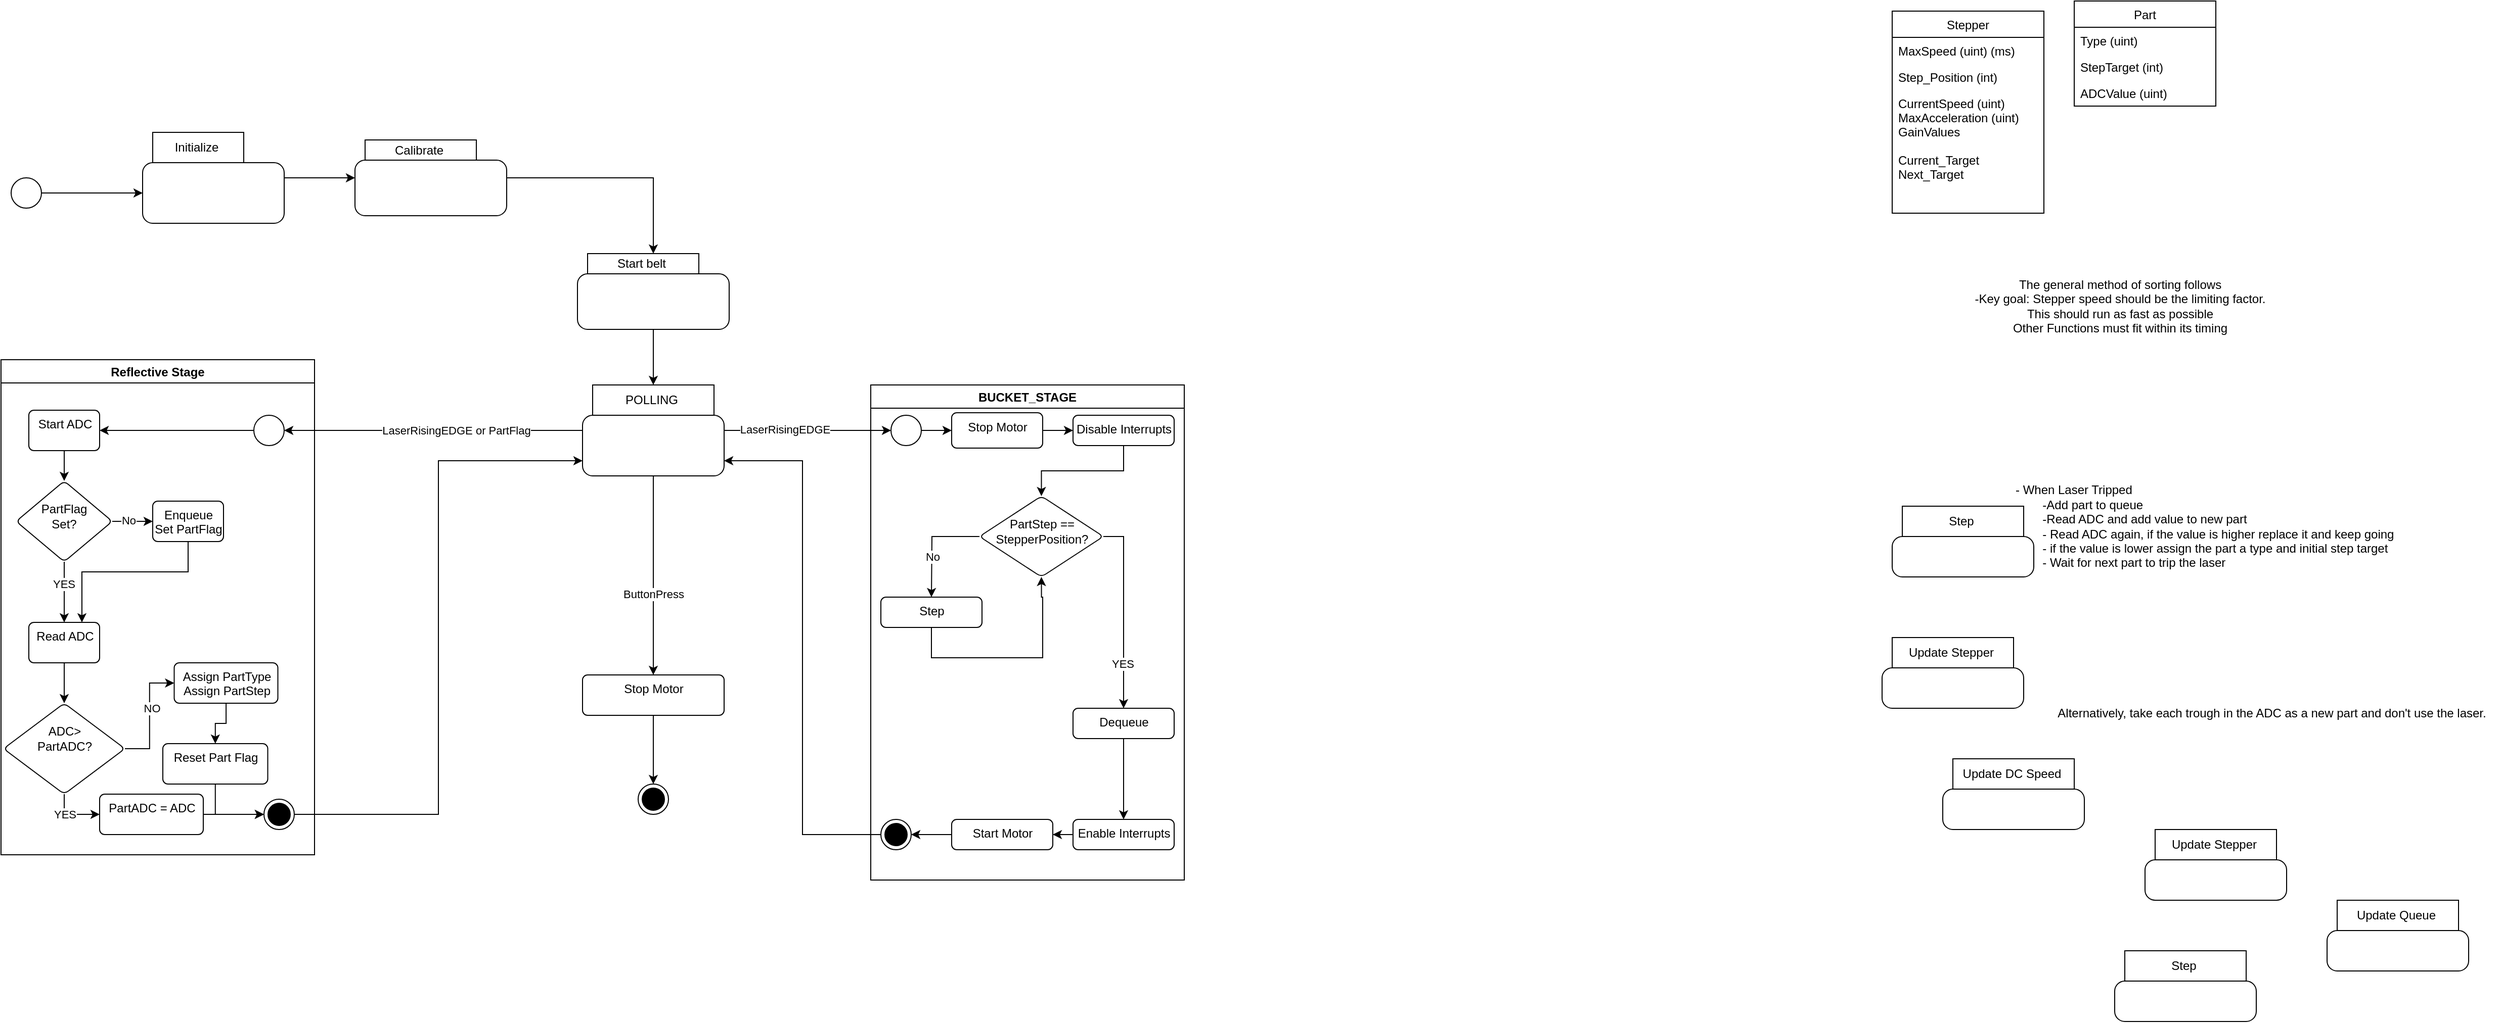 <mxfile version="20.3.0" type="device"><diagram id="7IfYinIZd6IWLcuc5VKz" name="Page-1"><mxGraphModel dx="862" dy="924" grid="0" gridSize="10" guides="0" tooltips="1" connect="1" arrows="1" fold="1" page="0" pageScale="1" pageWidth="850" pageHeight="1100" math="0" shadow="0"><root><mxCell id="0"/><mxCell id="1" parent="0"/><mxCell id="WSkkFUZwGuXFYrLiSKYS-3" style="edgeStyle=orthogonalEdgeStyle;rounded=0;orthogonalLoop=1;jettySize=auto;html=1;entryX=0;entryY=0;entryDx=0;entryDy=60;entryPerimeter=0;" edge="1" parent="1" source="WSkkFUZwGuXFYrLiSKYS-1" target="WSkkFUZwGuXFYrLiSKYS-2"><mxGeometry relative="1" as="geometry"/></mxCell><mxCell id="WSkkFUZwGuXFYrLiSKYS-1" value="" style="ellipse;fillColor=#ffffff;strokeColor=#000000;" vertex="1" parent="1"><mxGeometry x="50" y="125" width="30" height="30" as="geometry"/></mxCell><mxCell id="WSkkFUZwGuXFYrLiSKYS-5" value="" style="edgeStyle=orthogonalEdgeStyle;rounded=0;orthogonalLoop=1;jettySize=auto;html=1;" edge="1" parent="1" source="WSkkFUZwGuXFYrLiSKYS-2" target="WSkkFUZwGuXFYrLiSKYS-4"><mxGeometry relative="1" as="geometry"/></mxCell><mxCell id="WSkkFUZwGuXFYrLiSKYS-2" value="Initialize" style="shape=folder;align=center;verticalAlign=middle;fontStyle=0;tabWidth=100;tabHeight=30;tabPosition=left;html=1;boundedLbl=1;labelInHeader=1;rounded=1;absoluteArcSize=1;arcSize=10;" vertex="1" parent="1"><mxGeometry x="180" y="80" width="140" height="90" as="geometry"/></mxCell><mxCell id="WSkkFUZwGuXFYrLiSKYS-9" value="" style="edgeStyle=orthogonalEdgeStyle;rounded=0;orthogonalLoop=1;jettySize=auto;html=1;" edge="1" parent="1" source="WSkkFUZwGuXFYrLiSKYS-4" target="WSkkFUZwGuXFYrLiSKYS-8"><mxGeometry relative="1" as="geometry"/></mxCell><mxCell id="WSkkFUZwGuXFYrLiSKYS-4" value="Calibrate" style="shape=folder;align=center;verticalAlign=middle;fontStyle=0;tabWidth=120;tabHeight=20;tabPosition=left;html=1;boundedLbl=1;labelInHeader=1;rounded=1;absoluteArcSize=1;arcSize=10;" vertex="1" parent="1"><mxGeometry x="390" y="87.5" width="150" height="75" as="geometry"/></mxCell><mxCell id="WSkkFUZwGuXFYrLiSKYS-34" style="edgeStyle=orthogonalEdgeStyle;rounded=0;orthogonalLoop=1;jettySize=auto;html=1;" edge="1" parent="1" source="WSkkFUZwGuXFYrLiSKYS-8" target="WSkkFUZwGuXFYrLiSKYS-18"><mxGeometry relative="1" as="geometry"/></mxCell><mxCell id="WSkkFUZwGuXFYrLiSKYS-8" value="Start belt" style="shape=folder;align=center;verticalAlign=middle;fontStyle=0;tabWidth=120;tabHeight=20;tabPosition=left;html=1;boundedLbl=1;labelInHeader=1;rounded=1;absoluteArcSize=1;arcSize=10;" vertex="1" parent="1"><mxGeometry x="610" y="200" width="150" height="75" as="geometry"/></mxCell><mxCell id="WSkkFUZwGuXFYrLiSKYS-11" value="Step" style="shape=folder;align=center;verticalAlign=middle;fontStyle=0;tabWidth=130;tabHeight=30;tabPosition=left;html=1;boundedLbl=1;labelInHeader=1;rounded=1;absoluteArcSize=1;arcSize=10;" vertex="1" parent="1"><mxGeometry x="1910" y="450" width="140" height="70" as="geometry"/></mxCell><mxCell id="WSkkFUZwGuXFYrLiSKYS-13" value="Step" style="shape=folder;align=center;verticalAlign=middle;fontStyle=0;tabWidth=130;tabHeight=30;tabPosition=left;html=1;boundedLbl=1;labelInHeader=1;rounded=1;absoluteArcSize=1;arcSize=10;" vertex="1" parent="1"><mxGeometry x="2130" y="890" width="140" height="70" as="geometry"/></mxCell><mxCell id="WSkkFUZwGuXFYrLiSKYS-14" value="Update Queue" style="shape=folder;align=center;verticalAlign=middle;fontStyle=0;tabWidth=130;tabHeight=30;tabPosition=left;html=1;boundedLbl=1;labelInHeader=1;rounded=1;absoluteArcSize=1;arcSize=10;" vertex="1" parent="1"><mxGeometry x="2340" y="840" width="140" height="70" as="geometry"/></mxCell><mxCell id="WSkkFUZwGuXFYrLiSKYS-15" value="Update DC Speed" style="shape=folder;align=center;verticalAlign=middle;fontStyle=0;tabWidth=130;tabHeight=30;tabPosition=left;html=1;boundedLbl=1;labelInHeader=1;rounded=1;absoluteArcSize=1;arcSize=10;" vertex="1" parent="1"><mxGeometry x="1960" y="700" width="140" height="70" as="geometry"/></mxCell><mxCell id="WSkkFUZwGuXFYrLiSKYS-16" value="Update Stepper" style="shape=folder;align=center;verticalAlign=middle;fontStyle=0;tabWidth=130;tabHeight=30;tabPosition=left;html=1;boundedLbl=1;labelInHeader=1;rounded=1;absoluteArcSize=1;arcSize=10;" vertex="1" parent="1"><mxGeometry x="2160" y="770" width="140" height="70" as="geometry"/></mxCell><mxCell id="WSkkFUZwGuXFYrLiSKYS-17" value="Update Stepper" style="shape=folder;align=center;verticalAlign=middle;fontStyle=0;tabWidth=130;tabHeight=30;tabPosition=left;html=1;boundedLbl=1;labelInHeader=1;rounded=1;absoluteArcSize=1;arcSize=10;" vertex="1" parent="1"><mxGeometry x="1900" y="580" width="140" height="70" as="geometry"/></mxCell><mxCell id="WSkkFUZwGuXFYrLiSKYS-73" style="edgeStyle=orthogonalEdgeStyle;rounded=0;orthogonalLoop=1;jettySize=auto;html=1;entryX=1;entryY=0.5;entryDx=0;entryDy=0;exitX=0;exitY=0;exitDx=0;exitDy=45;exitPerimeter=0;" edge="1" parent="1" source="WSkkFUZwGuXFYrLiSKYS-18" target="WSkkFUZwGuXFYrLiSKYS-63"><mxGeometry relative="1" as="geometry"><Array as="points"><mxPoint x="340" y="375"/><mxPoint x="340" y="375"/></Array></mxGeometry></mxCell><mxCell id="WSkkFUZwGuXFYrLiSKYS-75" value="LaserRisingEDGE or PartFlag" style="edgeLabel;html=1;align=center;verticalAlign=middle;resizable=0;points=[];" vertex="1" connectable="0" parent="WSkkFUZwGuXFYrLiSKYS-73"><mxGeometry x="-0.403" relative="1" as="geometry"><mxPoint x="-37" as="offset"/></mxGeometry></mxCell><mxCell id="WSkkFUZwGuXFYrLiSKYS-103" style="edgeStyle=orthogonalEdgeStyle;rounded=0;orthogonalLoop=1;jettySize=auto;html=1;entryX=0;entryY=0.5;entryDx=0;entryDy=0;" edge="1" parent="1" source="WSkkFUZwGuXFYrLiSKYS-18" target="WSkkFUZwGuXFYrLiSKYS-102"><mxGeometry relative="1" as="geometry"/></mxCell><mxCell id="WSkkFUZwGuXFYrLiSKYS-104" value="LaserRisingEDGE" style="edgeLabel;html=1;align=center;verticalAlign=middle;resizable=0;points=[];" vertex="1" connectable="0" parent="WSkkFUZwGuXFYrLiSKYS-103"><mxGeometry x="-0.273" y="1" relative="1" as="geometry"><mxPoint as="offset"/></mxGeometry></mxCell><mxCell id="WSkkFUZwGuXFYrLiSKYS-128" style="edgeStyle=orthogonalEdgeStyle;rounded=0;orthogonalLoop=1;jettySize=auto;html=1;entryX=0.5;entryY=0;entryDx=0;entryDy=0;" edge="1" parent="1" source="WSkkFUZwGuXFYrLiSKYS-18" target="WSkkFUZwGuXFYrLiSKYS-129"><mxGeometry relative="1" as="geometry"><mxPoint x="678.25" y="565.25" as="targetPoint"/><Array as="points"><mxPoint x="685" y="604"/></Array></mxGeometry></mxCell><mxCell id="WSkkFUZwGuXFYrLiSKYS-130" value="ButtonPress" style="edgeLabel;html=1;align=center;verticalAlign=middle;resizable=0;points=[];" vertex="1" connectable="0" parent="WSkkFUZwGuXFYrLiSKYS-128"><mxGeometry x="0.194" relative="1" as="geometry"><mxPoint y="-1" as="offset"/></mxGeometry></mxCell><mxCell id="WSkkFUZwGuXFYrLiSKYS-18" value="POLLING" style="shape=folder;align=center;verticalAlign=middle;fontStyle=0;tabWidth=130;tabHeight=30;tabPosition=left;html=1;boundedLbl=1;labelInHeader=1;rounded=1;absoluteArcSize=1;arcSize=10;" vertex="1" parent="1"><mxGeometry x="615" y="330" width="140" height="90" as="geometry"/></mxCell><mxCell id="WSkkFUZwGuXFYrLiSKYS-19" value="Part" style="swimlane;fontStyle=0;childLayout=stackLayout;horizontal=1;startSize=26;fillColor=none;horizontalStack=0;resizeParent=1;resizeParentMax=0;resizeLast=0;collapsible=1;marginBottom=0;" vertex="1" parent="1"><mxGeometry x="2090" y="-50" width="140" height="104" as="geometry"/></mxCell><mxCell id="WSkkFUZwGuXFYrLiSKYS-20" value="Type (uint)" style="text;strokeColor=none;fillColor=none;align=left;verticalAlign=top;spacingLeft=4;spacingRight=4;overflow=hidden;rotatable=0;points=[[0,0.5],[1,0.5]];portConstraint=eastwest;" vertex="1" parent="WSkkFUZwGuXFYrLiSKYS-19"><mxGeometry y="26" width="140" height="26" as="geometry"/></mxCell><mxCell id="WSkkFUZwGuXFYrLiSKYS-21" value="StepTarget (int)" style="text;strokeColor=none;fillColor=none;align=left;verticalAlign=top;spacingLeft=4;spacingRight=4;overflow=hidden;rotatable=0;points=[[0,0.5],[1,0.5]];portConstraint=eastwest;" vertex="1" parent="WSkkFUZwGuXFYrLiSKYS-19"><mxGeometry y="52" width="140" height="26" as="geometry"/></mxCell><mxCell id="WSkkFUZwGuXFYrLiSKYS-22" value="ADCValue (uint)" style="text;strokeColor=none;fillColor=none;align=left;verticalAlign=top;spacingLeft=4;spacingRight=4;overflow=hidden;rotatable=0;points=[[0,0.5],[1,0.5]];portConstraint=eastwest;" vertex="1" parent="WSkkFUZwGuXFYrLiSKYS-19"><mxGeometry y="78" width="140" height="26" as="geometry"/></mxCell><mxCell id="WSkkFUZwGuXFYrLiSKYS-23" value="The general method of sorting follows&lt;br&gt;-Key goal: Stepper speed should be the limiting factor.&lt;br&gt;This should run as fast as possible&lt;br&gt;Other Functions must fit within its timing&lt;br&gt;" style="text;html=1;align=center;verticalAlign=middle;resizable=0;points=[];autosize=1;strokeColor=none;fillColor=none;" vertex="1" parent="1"><mxGeometry x="1980" y="217" width="310" height="70" as="geometry"/></mxCell><mxCell id="WSkkFUZwGuXFYrLiSKYS-24" value="- When Laser Tripped&lt;br&gt;&lt;span style=&quot;white-space: pre;&quot;&gt;&#9;&lt;/span&gt;-Add part to queue&lt;br&gt;&lt;span style=&quot;white-space: pre;&quot;&gt;&#9;&lt;/span&gt;-Read ADC and add value to new part&lt;br&gt;&lt;span style=&quot;white-space: pre;&quot;&gt;&#9;&lt;/span&gt;- Read ADC again, if the value is higher replace it and keep going&lt;br&gt;&lt;span style=&quot;white-space: pre;&quot;&gt;&#9;&lt;/span&gt;- if the value is lower assign the part a type and initial step target&lt;br&gt;&lt;span style=&quot;white-space: pre;&quot;&gt;&#9;&lt;/span&gt;- Wait for next part to trip the laser" style="text;html=1;align=left;verticalAlign=middle;resizable=0;points=[];autosize=1;strokeColor=none;fillColor=none;" vertex="1" parent="1"><mxGeometry x="2030" y="420" width="400" height="100" as="geometry"/></mxCell><mxCell id="WSkkFUZwGuXFYrLiSKYS-25" value="Alternatively, take each trough in the ADC as a new part and don't use the laser." style="text;html=1;align=center;verticalAlign=middle;resizable=0;points=[];autosize=1;strokeColor=none;fillColor=none;" vertex="1" parent="1"><mxGeometry x="2060" y="640" width="450" height="30" as="geometry"/></mxCell><mxCell id="WSkkFUZwGuXFYrLiSKYS-26" value="Stepper" style="swimlane;fontStyle=0;childLayout=stackLayout;horizontal=1;startSize=26;fillColor=none;horizontalStack=0;resizeParent=1;resizeParentMax=0;resizeLast=0;collapsible=1;marginBottom=0;" vertex="1" parent="1"><mxGeometry x="1910" y="-40" width="150" height="200" as="geometry"/></mxCell><mxCell id="WSkkFUZwGuXFYrLiSKYS-27" value="MaxSpeed (uint) (ms)" style="text;strokeColor=none;fillColor=none;align=left;verticalAlign=top;spacingLeft=4;spacingRight=4;overflow=hidden;rotatable=0;points=[[0,0.5],[1,0.5]];portConstraint=eastwest;" vertex="1" parent="WSkkFUZwGuXFYrLiSKYS-26"><mxGeometry y="26" width="150" height="26" as="geometry"/></mxCell><mxCell id="WSkkFUZwGuXFYrLiSKYS-28" value="Step_Position (int)" style="text;strokeColor=none;fillColor=none;align=left;verticalAlign=top;spacingLeft=4;spacingRight=4;overflow=hidden;rotatable=0;points=[[0,0.5],[1,0.5]];portConstraint=eastwest;" vertex="1" parent="WSkkFUZwGuXFYrLiSKYS-26"><mxGeometry y="52" width="150" height="26" as="geometry"/></mxCell><mxCell id="WSkkFUZwGuXFYrLiSKYS-29" value="CurrentSpeed (uint)&#10;MaxAcceleration (uint)&#10;GainValues&#10;&#10;Current_Target&#10;Next_Target&#10;" style="text;strokeColor=none;fillColor=none;align=left;verticalAlign=top;spacingLeft=4;spacingRight=4;overflow=hidden;rotatable=0;points=[[0,0.5],[1,0.5]];portConstraint=eastwest;" vertex="1" parent="WSkkFUZwGuXFYrLiSKYS-26"><mxGeometry y="78" width="150" height="122" as="geometry"/></mxCell><mxCell id="WSkkFUZwGuXFYrLiSKYS-40" value="Reflective Stage" style="swimlane;" vertex="1" parent="1"><mxGeometry x="40" y="305" width="310" height="490" as="geometry"/></mxCell><mxCell id="WSkkFUZwGuXFYrLiSKYS-42" value="Start ADC" style="html=1;align=center;verticalAlign=top;rounded=1;absoluteArcSize=1;arcSize=10;dashed=0;" vertex="1" parent="WSkkFUZwGuXFYrLiSKYS-40"><mxGeometry x="27.5" y="50" width="70" height="40" as="geometry"/></mxCell><mxCell id="WSkkFUZwGuXFYrLiSKYS-44" value="&lt;br&gt;PartFlag&lt;br&gt;Set?" style="rhombus;whiteSpace=wrap;html=1;verticalAlign=top;rounded=1;arcSize=10;dashed=0;" vertex="1" parent="WSkkFUZwGuXFYrLiSKYS-40"><mxGeometry x="15" y="120" width="95" height="80" as="geometry"/></mxCell><mxCell id="WSkkFUZwGuXFYrLiSKYS-45" value="" style="edgeStyle=orthogonalEdgeStyle;rounded=0;orthogonalLoop=1;jettySize=auto;html=1;" edge="1" parent="WSkkFUZwGuXFYrLiSKYS-40" source="WSkkFUZwGuXFYrLiSKYS-42" target="WSkkFUZwGuXFYrLiSKYS-44"><mxGeometry relative="1" as="geometry"/></mxCell><mxCell id="WSkkFUZwGuXFYrLiSKYS-52" style="edgeStyle=orthogonalEdgeStyle;rounded=0;orthogonalLoop=1;jettySize=auto;html=1;entryX=0.75;entryY=0;entryDx=0;entryDy=0;" edge="1" parent="WSkkFUZwGuXFYrLiSKYS-40" source="WSkkFUZwGuXFYrLiSKYS-48" target="WSkkFUZwGuXFYrLiSKYS-51"><mxGeometry relative="1" as="geometry"><Array as="points"><mxPoint x="185" y="210"/><mxPoint x="80" y="210"/></Array></mxGeometry></mxCell><mxCell id="WSkkFUZwGuXFYrLiSKYS-48" value="Enqueue&lt;br&gt;Set PartFlag" style="html=1;align=center;verticalAlign=top;rounded=1;absoluteArcSize=1;arcSize=10;dashed=0;" vertex="1" parent="WSkkFUZwGuXFYrLiSKYS-40"><mxGeometry x="150" y="140" width="70" height="40" as="geometry"/></mxCell><mxCell id="WSkkFUZwGuXFYrLiSKYS-46" style="edgeStyle=orthogonalEdgeStyle;rounded=0;orthogonalLoop=1;jettySize=auto;html=1;entryX=0;entryY=0.5;entryDx=0;entryDy=0;" edge="1" parent="WSkkFUZwGuXFYrLiSKYS-40" source="WSkkFUZwGuXFYrLiSKYS-44" target="WSkkFUZwGuXFYrLiSKYS-48"><mxGeometry relative="1" as="geometry"><mxPoint x="240" y="140" as="targetPoint"/></mxGeometry></mxCell><mxCell id="WSkkFUZwGuXFYrLiSKYS-47" value="No" style="edgeLabel;html=1;align=center;verticalAlign=middle;resizable=0;points=[];" vertex="1" connectable="0" parent="WSkkFUZwGuXFYrLiSKYS-46"><mxGeometry x="-0.202" y="1" relative="1" as="geometry"><mxPoint as="offset"/></mxGeometry></mxCell><mxCell id="WSkkFUZwGuXFYrLiSKYS-57" style="edgeStyle=orthogonalEdgeStyle;rounded=0;orthogonalLoop=1;jettySize=auto;html=1;entryX=0.5;entryY=0;entryDx=0;entryDy=0;" edge="1" parent="WSkkFUZwGuXFYrLiSKYS-40" source="WSkkFUZwGuXFYrLiSKYS-51" target="WSkkFUZwGuXFYrLiSKYS-54"><mxGeometry relative="1" as="geometry"/></mxCell><mxCell id="WSkkFUZwGuXFYrLiSKYS-51" value="Read ADC" style="html=1;align=center;verticalAlign=top;rounded=1;absoluteArcSize=1;arcSize=10;dashed=0;" vertex="1" parent="WSkkFUZwGuXFYrLiSKYS-40"><mxGeometry x="27.5" y="260" width="70" height="40" as="geometry"/></mxCell><mxCell id="WSkkFUZwGuXFYrLiSKYS-49" style="edgeStyle=orthogonalEdgeStyle;rounded=0;orthogonalLoop=1;jettySize=auto;html=1;entryX=0.5;entryY=0;entryDx=0;entryDy=0;" edge="1" parent="WSkkFUZwGuXFYrLiSKYS-40" source="WSkkFUZwGuXFYrLiSKYS-44" target="WSkkFUZwGuXFYrLiSKYS-51"><mxGeometry relative="1" as="geometry"><mxPoint x="62" y="260" as="targetPoint"/><Array as="points"><mxPoint x="62" y="210"/><mxPoint x="62" y="225"/></Array></mxGeometry></mxCell><mxCell id="WSkkFUZwGuXFYrLiSKYS-50" value="YES" style="edgeLabel;html=1;align=center;verticalAlign=middle;resizable=0;points=[];" vertex="1" connectable="0" parent="WSkkFUZwGuXFYrLiSKYS-49"><mxGeometry x="-0.282" y="-1" relative="1" as="geometry"><mxPoint as="offset"/></mxGeometry></mxCell><mxCell id="WSkkFUZwGuXFYrLiSKYS-54" value="&lt;br&gt;ADC&amp;gt;&lt;br&gt;PartADC?" style="rhombus;whiteSpace=wrap;html=1;verticalAlign=top;rounded=1;arcSize=10;dashed=0;" vertex="1" parent="WSkkFUZwGuXFYrLiSKYS-40"><mxGeometry x="2.5" y="340" width="120" height="90" as="geometry"/></mxCell><mxCell id="WSkkFUZwGuXFYrLiSKYS-70" style="edgeStyle=orthogonalEdgeStyle;rounded=0;orthogonalLoop=1;jettySize=auto;html=1;entryX=0;entryY=0.5;entryDx=0;entryDy=0;" edge="1" parent="WSkkFUZwGuXFYrLiSKYS-40" source="WSkkFUZwGuXFYrLiSKYS-62" target="WSkkFUZwGuXFYrLiSKYS-65"><mxGeometry relative="1" as="geometry"/></mxCell><mxCell id="WSkkFUZwGuXFYrLiSKYS-62" value="PartADC = ADC" style="html=1;align=center;verticalAlign=top;rounded=1;absoluteArcSize=1;arcSize=10;dashed=0;" vertex="1" parent="WSkkFUZwGuXFYrLiSKYS-40"><mxGeometry x="97.5" y="430" width="102.5" height="40" as="geometry"/></mxCell><mxCell id="WSkkFUZwGuXFYrLiSKYS-60" style="edgeStyle=orthogonalEdgeStyle;rounded=0;orthogonalLoop=1;jettySize=auto;html=1;entryX=0;entryY=0.5;entryDx=0;entryDy=0;" edge="1" parent="WSkkFUZwGuXFYrLiSKYS-40" source="WSkkFUZwGuXFYrLiSKYS-54" target="WSkkFUZwGuXFYrLiSKYS-62"><mxGeometry relative="1" as="geometry"><mxPoint x="62.5" y="470" as="targetPoint"/></mxGeometry></mxCell><mxCell id="WSkkFUZwGuXFYrLiSKYS-61" value="YES" style="edgeLabel;html=1;align=center;verticalAlign=middle;resizable=0;points=[];" vertex="1" connectable="0" parent="WSkkFUZwGuXFYrLiSKYS-60"><mxGeometry x="-0.29" relative="1" as="geometry"><mxPoint as="offset"/></mxGeometry></mxCell><mxCell id="WSkkFUZwGuXFYrLiSKYS-64" style="edgeStyle=orthogonalEdgeStyle;rounded=0;orthogonalLoop=1;jettySize=auto;html=1;" edge="1" parent="WSkkFUZwGuXFYrLiSKYS-40" source="WSkkFUZwGuXFYrLiSKYS-63" target="WSkkFUZwGuXFYrLiSKYS-42"><mxGeometry relative="1" as="geometry"/></mxCell><mxCell id="WSkkFUZwGuXFYrLiSKYS-63" value="" style="ellipse;fillColor=#ffffff;strokeColor=#000000;" vertex="1" parent="WSkkFUZwGuXFYrLiSKYS-40"><mxGeometry x="250" y="55" width="30" height="30" as="geometry"/></mxCell><mxCell id="WSkkFUZwGuXFYrLiSKYS-65" value="" style="ellipse;html=1;shape=endState;fillColor=strokeColor;" vertex="1" parent="WSkkFUZwGuXFYrLiSKYS-40"><mxGeometry x="260" y="435" width="30" height="30" as="geometry"/></mxCell><mxCell id="WSkkFUZwGuXFYrLiSKYS-72" style="edgeStyle=orthogonalEdgeStyle;rounded=0;orthogonalLoop=1;jettySize=auto;html=1;" edge="1" parent="WSkkFUZwGuXFYrLiSKYS-40" source="WSkkFUZwGuXFYrLiSKYS-66" target="WSkkFUZwGuXFYrLiSKYS-68"><mxGeometry relative="1" as="geometry"/></mxCell><mxCell id="WSkkFUZwGuXFYrLiSKYS-66" value="Assign PartType&lt;br&gt;Assign PartStep" style="html=1;align=center;verticalAlign=top;rounded=1;absoluteArcSize=1;arcSize=10;dashed=0;" vertex="1" parent="WSkkFUZwGuXFYrLiSKYS-40"><mxGeometry x="171.25" y="300" width="102.5" height="40" as="geometry"/></mxCell><mxCell id="WSkkFUZwGuXFYrLiSKYS-58" style="edgeStyle=orthogonalEdgeStyle;rounded=0;orthogonalLoop=1;jettySize=auto;html=1;entryX=0;entryY=0.5;entryDx=0;entryDy=0;" edge="1" parent="WSkkFUZwGuXFYrLiSKYS-40" source="WSkkFUZwGuXFYrLiSKYS-54" target="WSkkFUZwGuXFYrLiSKYS-66"><mxGeometry relative="1" as="geometry"><mxPoint x="160" y="340" as="targetPoint"/></mxGeometry></mxCell><mxCell id="WSkkFUZwGuXFYrLiSKYS-59" value="NO" style="edgeLabel;html=1;align=center;verticalAlign=middle;resizable=0;points=[];" vertex="1" connectable="0" parent="WSkkFUZwGuXFYrLiSKYS-58"><mxGeometry x="-0.239" y="2" relative="1" as="geometry"><mxPoint x="4" y="-21" as="offset"/></mxGeometry></mxCell><mxCell id="WSkkFUZwGuXFYrLiSKYS-71" style="edgeStyle=orthogonalEdgeStyle;rounded=0;orthogonalLoop=1;jettySize=auto;html=1;entryX=0;entryY=0.5;entryDx=0;entryDy=0;" edge="1" parent="WSkkFUZwGuXFYrLiSKYS-40" source="WSkkFUZwGuXFYrLiSKYS-68" target="WSkkFUZwGuXFYrLiSKYS-65"><mxGeometry relative="1" as="geometry"/></mxCell><mxCell id="WSkkFUZwGuXFYrLiSKYS-68" value="Reset Part Flag" style="html=1;align=center;verticalAlign=top;rounded=1;absoluteArcSize=1;arcSize=10;dashed=0;" vertex="1" parent="WSkkFUZwGuXFYrLiSKYS-40"><mxGeometry x="160" y="380" width="103.75" height="40" as="geometry"/></mxCell><mxCell id="WSkkFUZwGuXFYrLiSKYS-74" style="edgeStyle=orthogonalEdgeStyle;rounded=0;orthogonalLoop=1;jettySize=auto;html=1;entryX=0;entryY=0;entryDx=0;entryDy=75;entryPerimeter=0;" edge="1" parent="1" source="WSkkFUZwGuXFYrLiSKYS-65" target="WSkkFUZwGuXFYrLiSKYS-18"><mxGeometry relative="1" as="geometry"/></mxCell><mxCell id="WSkkFUZwGuXFYrLiSKYS-76" value="BUCKET_STAGE" style="swimlane;" vertex="1" parent="1"><mxGeometry x="900" y="330" width="310" height="490" as="geometry"/></mxCell><mxCell id="WSkkFUZwGuXFYrLiSKYS-95" value="" style="ellipse;html=1;shape=endState;fillColor=strokeColor;" vertex="1" parent="WSkkFUZwGuXFYrLiSKYS-76"><mxGeometry x="10" y="430" width="30" height="30" as="geometry"/></mxCell><mxCell id="WSkkFUZwGuXFYrLiSKYS-102" value="" style="ellipse;fillColor=#ffffff;strokeColor=#000000;" vertex="1" parent="WSkkFUZwGuXFYrLiSKYS-76"><mxGeometry x="20" y="30" width="30" height="30" as="geometry"/></mxCell><mxCell id="WSkkFUZwGuXFYrLiSKYS-112" style="edgeStyle=orthogonalEdgeStyle;rounded=0;orthogonalLoop=1;jettySize=auto;html=1;entryX=0;entryY=0.5;entryDx=0;entryDy=0;" edge="1" parent="WSkkFUZwGuXFYrLiSKYS-76" source="WSkkFUZwGuXFYrLiSKYS-106" target="WSkkFUZwGuXFYrLiSKYS-109"><mxGeometry relative="1" as="geometry"/></mxCell><mxCell id="WSkkFUZwGuXFYrLiSKYS-106" value="Stop Motor" style="html=1;align=center;verticalAlign=top;rounded=1;absoluteArcSize=1;arcSize=10;dashed=0;" vertex="1" parent="WSkkFUZwGuXFYrLiSKYS-76"><mxGeometry x="80" y="27.5" width="90" height="35" as="geometry"/></mxCell><mxCell id="WSkkFUZwGuXFYrLiSKYS-105" style="edgeStyle=orthogonalEdgeStyle;rounded=0;orthogonalLoop=1;jettySize=auto;html=1;entryX=0;entryY=0.5;entryDx=0;entryDy=0;" edge="1" parent="WSkkFUZwGuXFYrLiSKYS-76" source="WSkkFUZwGuXFYrLiSKYS-102" target="WSkkFUZwGuXFYrLiSKYS-106"><mxGeometry relative="1" as="geometry"><mxPoint x="120" y="45" as="targetPoint"/></mxGeometry></mxCell><mxCell id="WSkkFUZwGuXFYrLiSKYS-109" value="Disable Interrupts" style="html=1;align=center;verticalAlign=top;rounded=1;absoluteArcSize=1;arcSize=10;dashed=0;" vertex="1" parent="WSkkFUZwGuXFYrLiSKYS-76"><mxGeometry x="200" y="30" width="100" height="30" as="geometry"/></mxCell><mxCell id="WSkkFUZwGuXFYrLiSKYS-121" value="" style="edgeStyle=orthogonalEdgeStyle;rounded=0;orthogonalLoop=1;jettySize=auto;html=1;" edge="1" parent="WSkkFUZwGuXFYrLiSKYS-76" source="WSkkFUZwGuXFYrLiSKYS-110" target="WSkkFUZwGuXFYrLiSKYS-111"><mxGeometry relative="1" as="geometry"/></mxCell><mxCell id="WSkkFUZwGuXFYrLiSKYS-110" value="Enable Interrupts" style="html=1;align=center;verticalAlign=top;rounded=1;absoluteArcSize=1;arcSize=10;dashed=0;" vertex="1" parent="WSkkFUZwGuXFYrLiSKYS-76"><mxGeometry x="200" y="430" width="100" height="30" as="geometry"/></mxCell><mxCell id="WSkkFUZwGuXFYrLiSKYS-122" style="edgeStyle=orthogonalEdgeStyle;rounded=0;orthogonalLoop=1;jettySize=auto;html=1;" edge="1" parent="WSkkFUZwGuXFYrLiSKYS-76" source="WSkkFUZwGuXFYrLiSKYS-111" target="WSkkFUZwGuXFYrLiSKYS-95"><mxGeometry relative="1" as="geometry"/></mxCell><mxCell id="WSkkFUZwGuXFYrLiSKYS-111" value="Start Motor" style="html=1;align=center;verticalAlign=top;rounded=1;absoluteArcSize=1;arcSize=10;dashed=0;" vertex="1" parent="WSkkFUZwGuXFYrLiSKYS-76"><mxGeometry x="80" y="430" width="100" height="30" as="geometry"/></mxCell><mxCell id="WSkkFUZwGuXFYrLiSKYS-116" value="&lt;br&gt;PartStep ==&lt;br&gt;StepperPosition?" style="rhombus;whiteSpace=wrap;html=1;verticalAlign=top;rounded=1;arcSize=10;dashed=0;" vertex="1" parent="WSkkFUZwGuXFYrLiSKYS-76"><mxGeometry x="107.5" y="110" width="122.5" height="80" as="geometry"/></mxCell><mxCell id="WSkkFUZwGuXFYrLiSKYS-113" style="edgeStyle=orthogonalEdgeStyle;rounded=0;orthogonalLoop=1;jettySize=auto;html=1;" edge="1" parent="WSkkFUZwGuXFYrLiSKYS-76" source="WSkkFUZwGuXFYrLiSKYS-109" target="WSkkFUZwGuXFYrLiSKYS-116"><mxGeometry relative="1" as="geometry"><mxPoint x="250" y="110" as="targetPoint"/></mxGeometry></mxCell><mxCell id="WSkkFUZwGuXFYrLiSKYS-120" style="edgeStyle=orthogonalEdgeStyle;rounded=0;orthogonalLoop=1;jettySize=auto;html=1;" edge="1" parent="WSkkFUZwGuXFYrLiSKYS-76" source="WSkkFUZwGuXFYrLiSKYS-119"><mxGeometry relative="1" as="geometry"><mxPoint x="250" y="430" as="targetPoint"/></mxGeometry></mxCell><mxCell id="WSkkFUZwGuXFYrLiSKYS-119" value="Dequeue" style="html=1;align=center;verticalAlign=top;rounded=1;absoluteArcSize=1;arcSize=10;dashed=0;" vertex="1" parent="WSkkFUZwGuXFYrLiSKYS-76"><mxGeometry x="200" y="320" width="100" height="30" as="geometry"/></mxCell><mxCell id="WSkkFUZwGuXFYrLiSKYS-117" style="edgeStyle=orthogonalEdgeStyle;rounded=0;orthogonalLoop=1;jettySize=auto;html=1;" edge="1" parent="WSkkFUZwGuXFYrLiSKYS-76" source="WSkkFUZwGuXFYrLiSKYS-116" target="WSkkFUZwGuXFYrLiSKYS-119"><mxGeometry relative="1" as="geometry"><mxPoint x="260" y="300" as="targetPoint"/><Array as="points"><mxPoint x="250" y="150"/></Array></mxGeometry></mxCell><mxCell id="WSkkFUZwGuXFYrLiSKYS-118" value="YES" style="edgeLabel;html=1;align=center;verticalAlign=middle;resizable=0;points=[];" vertex="1" connectable="0" parent="WSkkFUZwGuXFYrLiSKYS-117"><mxGeometry x="0.53" y="-1" relative="1" as="geometry"><mxPoint as="offset"/></mxGeometry></mxCell><mxCell id="WSkkFUZwGuXFYrLiSKYS-127" style="edgeStyle=orthogonalEdgeStyle;rounded=0;orthogonalLoop=1;jettySize=auto;html=1;entryX=0.5;entryY=1;entryDx=0;entryDy=0;" edge="1" parent="WSkkFUZwGuXFYrLiSKYS-76" source="WSkkFUZwGuXFYrLiSKYS-125" target="WSkkFUZwGuXFYrLiSKYS-116"><mxGeometry relative="1" as="geometry"><Array as="points"><mxPoint x="60" y="270"/><mxPoint x="170" y="270"/><mxPoint x="170" y="210"/><mxPoint x="169" y="210"/></Array></mxGeometry></mxCell><mxCell id="WSkkFUZwGuXFYrLiSKYS-125" value="Step" style="html=1;align=center;verticalAlign=top;rounded=1;absoluteArcSize=1;arcSize=10;dashed=0;" vertex="1" parent="WSkkFUZwGuXFYrLiSKYS-76"><mxGeometry x="10" y="210" width="100" height="30" as="geometry"/></mxCell><mxCell id="WSkkFUZwGuXFYrLiSKYS-123" style="edgeStyle=orthogonalEdgeStyle;rounded=0;orthogonalLoop=1;jettySize=auto;html=1;entryX=0;entryY=0;entryDx=140;entryDy=75;entryPerimeter=0;" edge="1" parent="1" source="WSkkFUZwGuXFYrLiSKYS-95" target="WSkkFUZwGuXFYrLiSKYS-18"><mxGeometry relative="1" as="geometry"/></mxCell><mxCell id="WSkkFUZwGuXFYrLiSKYS-124" style="edgeStyle=orthogonalEdgeStyle;rounded=0;orthogonalLoop=1;jettySize=auto;html=1;" edge="1" parent="1" source="WSkkFUZwGuXFYrLiSKYS-116"><mxGeometry relative="1" as="geometry"><mxPoint x="960" y="540" as="targetPoint"/></mxGeometry></mxCell><mxCell id="WSkkFUZwGuXFYrLiSKYS-126" value="No" style="edgeLabel;html=1;align=center;verticalAlign=middle;resizable=0;points=[];" vertex="1" connectable="0" parent="WSkkFUZwGuXFYrLiSKYS-124"><mxGeometry x="0.006" y="-1" relative="1" as="geometry"><mxPoint x="1" y="13" as="offset"/></mxGeometry></mxCell><mxCell id="WSkkFUZwGuXFYrLiSKYS-131" style="edgeStyle=orthogonalEdgeStyle;rounded=0;orthogonalLoop=1;jettySize=auto;html=1;entryX=0.5;entryY=0;entryDx=0;entryDy=0;" edge="1" parent="1" source="WSkkFUZwGuXFYrLiSKYS-129" target="WSkkFUZwGuXFYrLiSKYS-132"><mxGeometry relative="1" as="geometry"><mxPoint x="685" y="736.606" as="targetPoint"/></mxGeometry></mxCell><mxCell id="WSkkFUZwGuXFYrLiSKYS-129" value="Stop Motor" style="html=1;align=center;verticalAlign=top;rounded=1;absoluteArcSize=1;arcSize=10;dashed=0;" vertex="1" parent="1"><mxGeometry x="615" y="617" width="140" height="40" as="geometry"/></mxCell><mxCell id="WSkkFUZwGuXFYrLiSKYS-132" value="" style="ellipse;html=1;shape=endState;fillColor=strokeColor;" vertex="1" parent="1"><mxGeometry x="670" y="725" width="30" height="30" as="geometry"/></mxCell></root></mxGraphModel></diagram></mxfile>